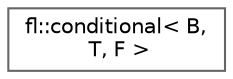 digraph "Graphical Class Hierarchy"
{
 // INTERACTIVE_SVG=YES
 // LATEX_PDF_SIZE
  bgcolor="transparent";
  edge [fontname=Helvetica,fontsize=10,labelfontname=Helvetica,labelfontsize=10];
  node [fontname=Helvetica,fontsize=10,shape=box,height=0.2,width=0.4];
  rankdir="LR";
  Node0 [id="Node000000",label="fl::conditional\< B,\l T, F \>",height=0.2,width=0.4,color="grey40", fillcolor="white", style="filled",URL="$d4/d36/namespacefl.html#d8/da4/structfl_1_1conditional",tooltip=" "];
}
